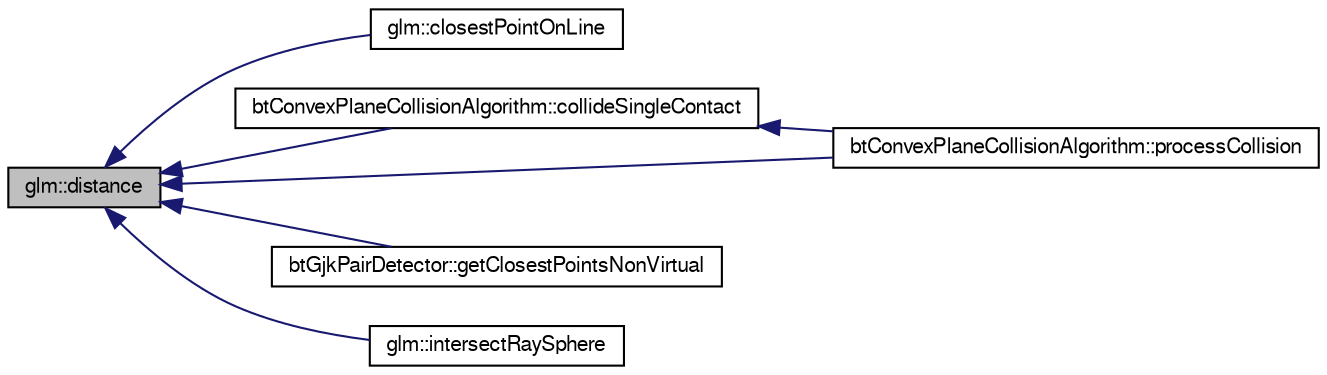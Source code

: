 digraph G
{
  bgcolor="transparent";
  edge [fontname="FreeSans",fontsize=10,labelfontname="FreeSans",labelfontsize=10];
  node [fontname="FreeSans",fontsize=10,shape=record];
  rankdir=LR;
  Node1 [label="glm::distance",height=0.2,width=0.4,color="black", fillcolor="grey75", style="filled" fontcolor="black"];
  Node1 -> Node2 [dir=back,color="midnightblue",fontsize=10,style="solid"];
  Node2 [label="glm::closestPointOnLine",height=0.2,width=0.4,color="black",URL="$group__gtx__closest__point.html#g2fe2729eb32015953823c96c2e15daf9"];
  Node1 -> Node3 [dir=back,color="midnightblue",fontsize=10,style="solid"];
  Node3 [label="btConvexPlaneCollisionAlgorithm::collideSingleContact",height=0.2,width=0.4,color="black",URL="$classbt_convex_plane_collision_algorithm.html#79f8384fcdc2145be9fca0057edc8b69"];
  Node3 -> Node4 [dir=back,color="midnightblue",fontsize=10,style="solid"];
  Node4 [label="btConvexPlaneCollisionAlgorithm::processCollision",height=0.2,width=0.4,color="black",URL="$classbt_convex_plane_collision_algorithm.html#ce95b966a346d00f7666549220f6afb8"];
  Node1 -> Node5 [dir=back,color="midnightblue",fontsize=10,style="solid"];
  Node5 [label="btGjkPairDetector::getClosestPointsNonVirtual",height=0.2,width=0.4,color="black",URL="$classbt_gjk_pair_detector.html#bc29953dd7aee59e9ca887963c26c8c2"];
  Node1 -> Node6 [dir=back,color="midnightblue",fontsize=10,style="solid"];
  Node6 [label="glm::intersectRaySphere",height=0.2,width=0.4,color="black",URL="$group__gtx__intersect.html#g2e6a97dd3fcdbf83c24dd3499f81014b"];
  Node1 -> Node4 [dir=back,color="midnightblue",fontsize=10,style="solid"];
}
